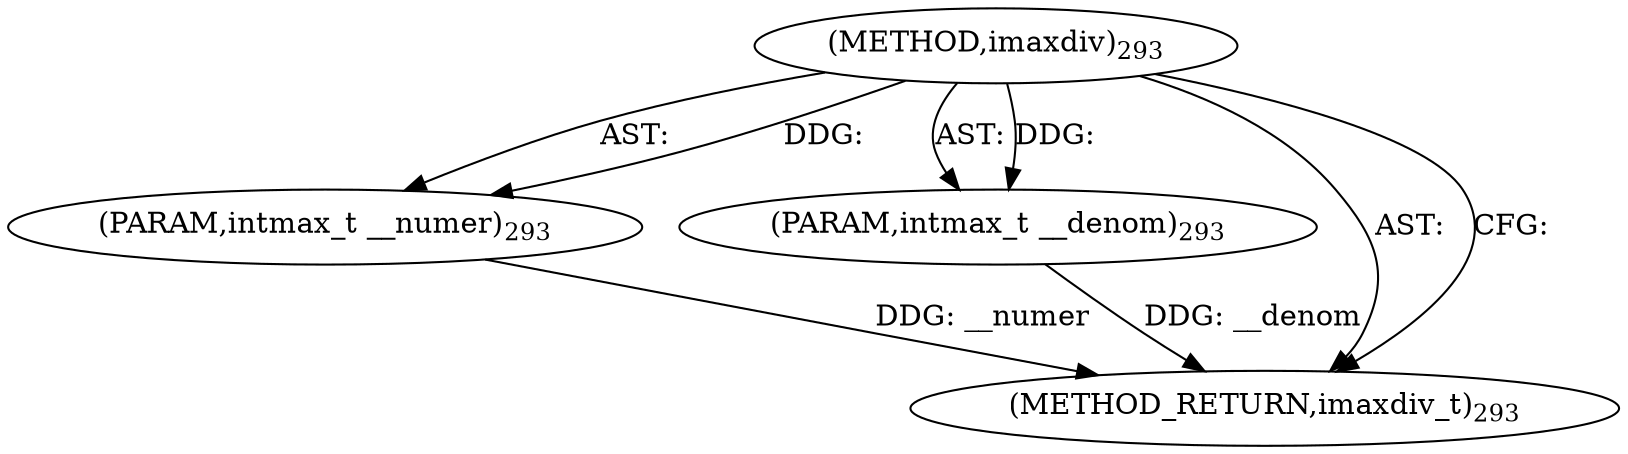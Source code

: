 digraph "imaxdiv" {  
"8032" [label = <(METHOD,imaxdiv)<SUB>293</SUB>> ]
"8033" [label = <(PARAM,intmax_t __numer)<SUB>293</SUB>> ]
"8034" [label = <(PARAM,intmax_t __denom)<SUB>293</SUB>> ]
"8035" [label = <(METHOD_RETURN,imaxdiv_t)<SUB>293</SUB>> ]
  "8032" -> "8033"  [ label = "AST: "] 
  "8032" -> "8034"  [ label = "AST: "] 
  "8032" -> "8035"  [ label = "AST: "] 
  "8032" -> "8035"  [ label = "CFG: "] 
  "8033" -> "8035"  [ label = "DDG: __numer"] 
  "8034" -> "8035"  [ label = "DDG: __denom"] 
  "8032" -> "8033"  [ label = "DDG: "] 
  "8032" -> "8034"  [ label = "DDG: "] 
}
